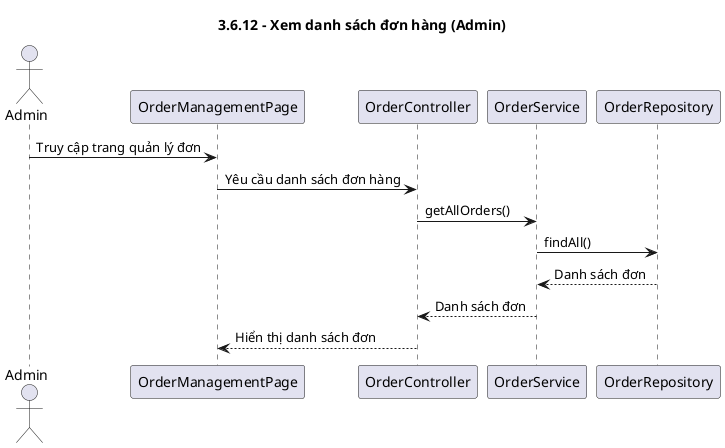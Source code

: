 @startuml
title 3.6.12 - Xem danh sách đơn hàng (Admin)

actor Admin
participant "OrderManagementPage" as OMP
participant "OrderController" as OC
participant "OrderService" as OS
participant "OrderRepository" as OR

Admin -> OMP: Truy cập trang quản lý đơn
OMP -> OC: Yêu cầu danh sách đơn hàng
OC -> OS: getAllOrders()
OS -> OR: findAll()
OR --> OS: Danh sách đơn
OS --> OC: Danh sách đơn
OC --> OMP: Hiển thị danh sách đơn

@enduml
